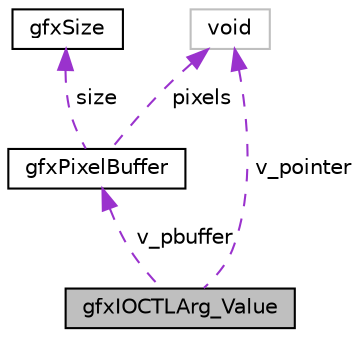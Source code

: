 digraph "gfxIOCTLArg_Value"
{
 // INTERACTIVE_SVG=YES
  edge [fontname="Helvetica",fontsize="10",labelfontname="Helvetica",labelfontsize="10"];
  node [fontname="Helvetica",fontsize="10",shape=record];
  Node1 [label="gfxIOCTLArg_Value",height=0.2,width=0.4,color="black", fillcolor="grey75", style="filled", fontcolor="black"];
  Node2 -> Node1 [dir="back",color="darkorchid3",fontsize="10",style="dashed",label=" v_pbuffer" ,fontname="Helvetica"];
  Node2 [label="gfxPixelBuffer",height=0.2,width=0.4,color="black", fillcolor="white", style="filled",URL="$structgfxPixelBuffer.html",tooltip="This struct represents a pixel buffer. "];
  Node3 -> Node2 [dir="back",color="darkorchid3",fontsize="10",style="dashed",label=" size" ,fontname="Helvetica"];
  Node3 [label="gfxSize",height=0.2,width=0.4,color="black", fillcolor="white", style="filled",URL="$structgfxSize.html",tooltip="This struct represents a size. "];
  Node4 -> Node2 [dir="back",color="darkorchid3",fontsize="10",style="dashed",label=" pixels" ,fontname="Helvetica"];
  Node4 [label="void",height=0.2,width=0.4,color="grey75", fillcolor="white", style="filled"];
  Node4 -> Node1 [dir="back",color="darkorchid3",fontsize="10",style="dashed",label=" v_pointer" ,fontname="Helvetica"];
}
